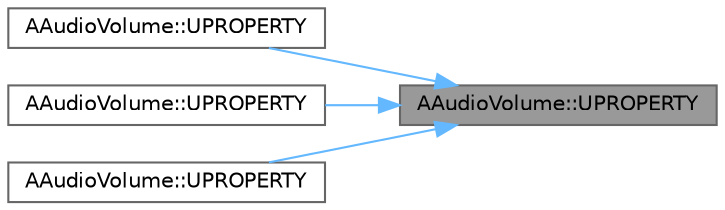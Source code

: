 digraph "AAudioVolume::UPROPERTY"
{
 // INTERACTIVE_SVG=YES
 // LATEX_PDF_SIZE
  bgcolor="transparent";
  edge [fontname=Helvetica,fontsize=10,labelfontname=Helvetica,labelfontsize=10];
  node [fontname=Helvetica,fontsize=10,shape=box,height=0.2,width=0.4];
  rankdir="RL";
  Node1 [id="Node000001",label="AAudioVolume::UPROPERTY",height=0.2,width=0.4,color="gray40", fillcolor="grey60", style="filled", fontcolor="black",tooltip="Priority of this volume."];
  Node1 -> Node2 [id="edge1_Node000001_Node000002",dir="back",color="steelblue1",style="solid",tooltip=" "];
  Node2 [id="Node000002",label="AAudioVolume::UPROPERTY",height=0.2,width=0.4,color="grey40", fillcolor="white", style="filled",URL="$d0/dd7/classAAudioVolume.html#a4b30ea86396c6bbc92da4009b975c1d0",tooltip="Impacts sounds that have \"Apply Ambient Volumes\" set to true in their Sound Class,..."];
  Node1 -> Node3 [id="edge2_Node000001_Node000003",dir="back",color="steelblue1",style="solid",tooltip=" "];
  Node3 [id="Node000003",label="AAudioVolume::UPROPERTY",height=0.2,width=0.4,color="grey40", fillcolor="white", style="filled",URL="$d0/dd7/classAAudioVolume.html#a17edb0dd0d6d5e71d8e1652c5f4c8675",tooltip="Submix effect chain override settings."];
  Node1 -> Node4 [id="edge3_Node000001_Node000004",dir="back",color="steelblue1",style="solid",tooltip=" "];
  Node4 [id="Node000004",label="AAudioVolume::UPROPERTY",height=0.2,width=0.4,color="grey40", fillcolor="white", style="filled",URL="$d0/dd7/classAAudioVolume.html#a2d855bd4a171d96971887a1c0c721abd",tooltip="Submix send settings to use for this volume."];
}

